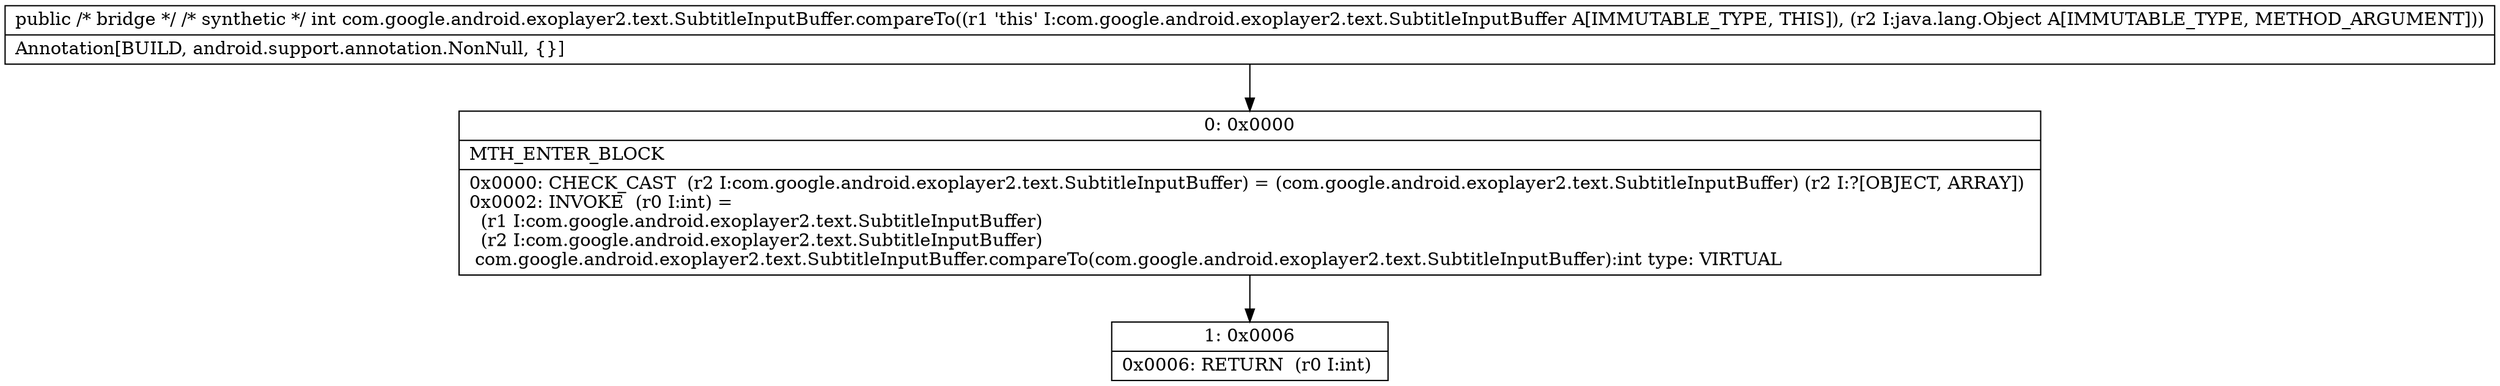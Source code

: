 digraph "CFG forcom.google.android.exoplayer2.text.SubtitleInputBuffer.compareTo(Ljava\/lang\/Object;)I" {
Node_0 [shape=record,label="{0\:\ 0x0000|MTH_ENTER_BLOCK\l|0x0000: CHECK_CAST  (r2 I:com.google.android.exoplayer2.text.SubtitleInputBuffer) = (com.google.android.exoplayer2.text.SubtitleInputBuffer) (r2 I:?[OBJECT, ARRAY]) \l0x0002: INVOKE  (r0 I:int) = \l  (r1 I:com.google.android.exoplayer2.text.SubtitleInputBuffer)\l  (r2 I:com.google.android.exoplayer2.text.SubtitleInputBuffer)\l com.google.android.exoplayer2.text.SubtitleInputBuffer.compareTo(com.google.android.exoplayer2.text.SubtitleInputBuffer):int type: VIRTUAL \l}"];
Node_1 [shape=record,label="{1\:\ 0x0006|0x0006: RETURN  (r0 I:int) \l}"];
MethodNode[shape=record,label="{public \/* bridge *\/ \/* synthetic *\/ int com.google.android.exoplayer2.text.SubtitleInputBuffer.compareTo((r1 'this' I:com.google.android.exoplayer2.text.SubtitleInputBuffer A[IMMUTABLE_TYPE, THIS]), (r2 I:java.lang.Object A[IMMUTABLE_TYPE, METHOD_ARGUMENT]))  | Annotation[BUILD, android.support.annotation.NonNull, \{\}]\l}"];
MethodNode -> Node_0;
Node_0 -> Node_1;
}


